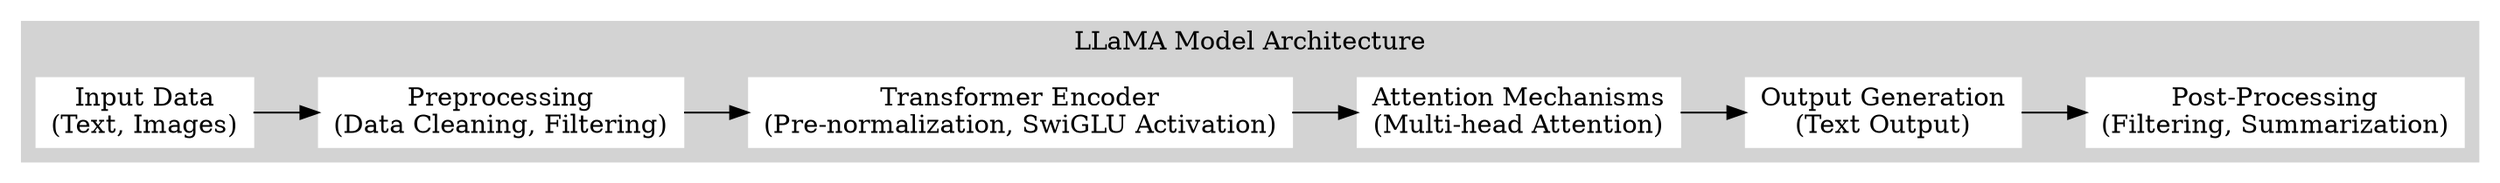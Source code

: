 digraph LLaMAModelArchitecture {
    rankdir=LR;
    node [shape=box, style=filled, color=lightblue];

    subgraph cluster_0 {
        label = "LLaMA Model Architecture";
        style=filled;
        color=lightgrey;
        node [style=filled, color=white];

        InputData [label="Input Data\n(Text, Images)"];
        Preprocessing [label="Preprocessing\n(Data Cleaning, Filtering)"];
        TransformerEncoder [label="Transformer Encoder\n(Pre-normalization, SwiGLU Activation)"];
        AttentionMechanisms [label="Attention Mechanisms\n(Multi-head Attention)"];
        OutputGeneration [label="Output Generation\n(Text Output)"];
        PostProcessing [label="Post-Processing\n(Filtering, Summarization)"];

        InputData -> Preprocessing;
        Preprocessing -> TransformerEncoder;
        TransformerEncoder -> AttentionMechanisms;
        AttentionMechanisms -> OutputGeneration;
        OutputGeneration -> PostProcessing;
    }
}
